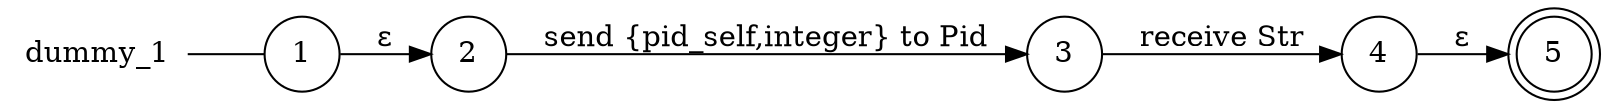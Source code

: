 digraph dummy_1 {
	rankdir="LR";
	n_0 [label="dummy_1", shape="plaintext"];
	n_1 [id="5", shape=doublecircle, label="5"];
	n_2 [id="1", shape=circle, label="1"];
	n_0 -> n_2 [arrowhead=none];
	n_3 [id="2", shape=circle, label="2"];
	n_4 [id="4", shape=circle, label="4"];
	n_5 [id="3", shape=circle, label="3"];

	n_4 -> n_1 [id="[$e|3]", label="ɛ"];
	n_5 -> n_4 [id="[$e|2]", label="receive Str"];
	n_3 -> n_5 [id="[$e|1]", label="send {pid_self,integer} to Pid"];
	n_2 -> n_3 [id="[$e|0]", label="ɛ"];
}
